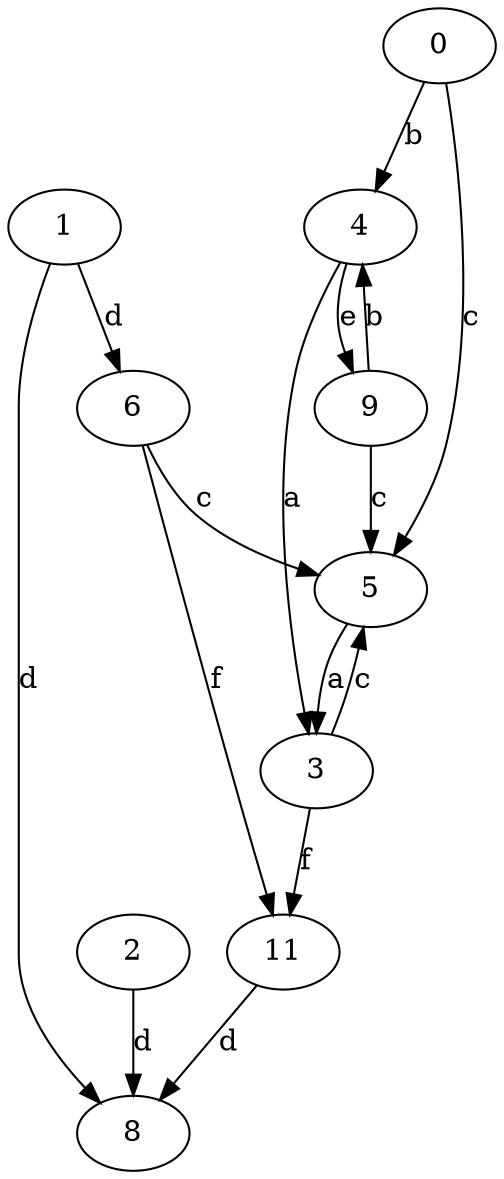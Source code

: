 strict digraph  {
1;
2;
3;
4;
0;
5;
6;
8;
9;
11;
1 -> 6  [label=d];
1 -> 8  [label=d];
2 -> 8  [label=d];
3 -> 5  [label=c];
3 -> 11  [label=f];
4 -> 3  [label=a];
4 -> 9  [label=e];
0 -> 4  [label=b];
0 -> 5  [label=c];
5 -> 3  [label=a];
6 -> 5  [label=c];
6 -> 11  [label=f];
9 -> 4  [label=b];
9 -> 5  [label=c];
11 -> 8  [label=d];
}
